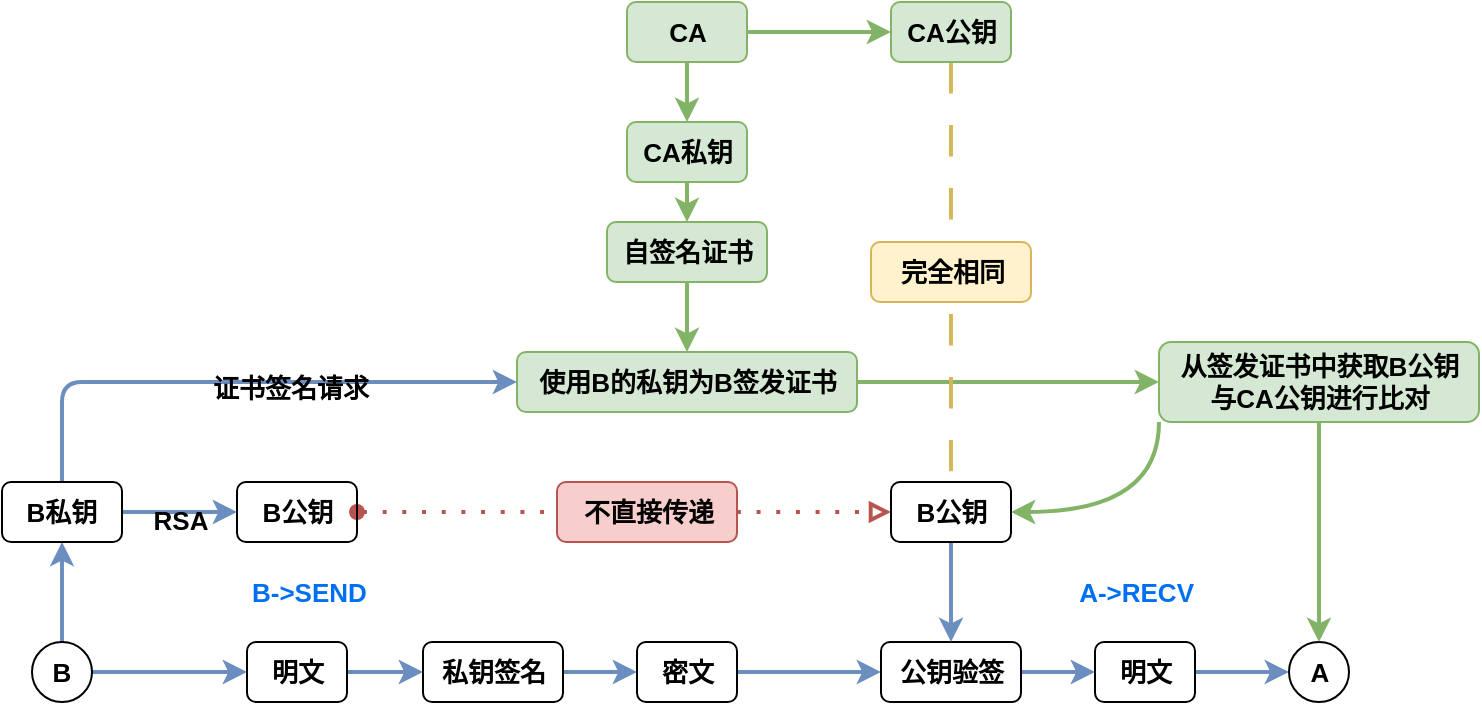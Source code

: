 <mxfile version="24.7.13">
  <diagram name="第 1 页" id="FnNnPvex6p6FiYV9A6Ly">
    <mxGraphModel dx="989" dy="538" grid="1" gridSize="10" guides="1" tooltips="1" connect="1" arrows="1" fold="1" page="1" pageScale="1" pageWidth="1169" pageHeight="827" math="0" shadow="0">
      <root>
        <mxCell id="0" />
        <mxCell id="1" parent="0" />
        <mxCell id="mtvK1GjAVpGi9GXHnzt9-1" value="" style="edgeStyle=orthogonalEdgeStyle;shape=connector;curved=0;rounded=1;orthogonalLoop=1;jettySize=auto;html=1;shadow=0;strokeColor=#6c8ebf;strokeWidth=1.968;align=center;verticalAlign=middle;fontFamily=Helvetica;fontSize=13;fontColor=default;labelBackgroundColor=none;endArrow=classic;fillColor=#dae8fc;fontStyle=1" parent="1" source="mtvK1GjAVpGi9GXHnzt9-2" target="mtvK1GjAVpGi9GXHnzt9-4" edge="1">
          <mxGeometry relative="1" as="geometry" />
        </mxCell>
        <mxCell id="mtvK1GjAVpGi9GXHnzt9-2" value="明文" style="rounded=1;whiteSpace=wrap;html=1;fontFamily=Helvetica;fontSize=13;fontColor=default;labelBackgroundColor=none;strokeColor=default;align=center;verticalAlign=middle;fillColor=default;fontStyle=1" parent="1" vertex="1">
          <mxGeometry x="317.5" y="510" width="50" height="30" as="geometry" />
        </mxCell>
        <mxCell id="mtvK1GjAVpGi9GXHnzt9-3" value="" style="edgeStyle=orthogonalEdgeStyle;shape=connector;curved=0;rounded=1;orthogonalLoop=1;jettySize=auto;html=1;shadow=0;strokeColor=#6c8ebf;strokeWidth=1.968;align=center;verticalAlign=middle;fontFamily=Helvetica;fontSize=13;fontColor=default;labelBackgroundColor=none;endArrow=classic;fillColor=#dae8fc;fontStyle=1" parent="1" source="mtvK1GjAVpGi9GXHnzt9-4" target="mtvK1GjAVpGi9GXHnzt9-6" edge="1">
          <mxGeometry relative="1" as="geometry" />
        </mxCell>
        <mxCell id="mtvK1GjAVpGi9GXHnzt9-4" value="私钥签名" style="whiteSpace=wrap;html=1;fontSize=13;rounded=1;labelBackgroundColor=none;strokeColor=default;align=center;verticalAlign=middle;fontFamily=Helvetica;fontColor=default;fillColor=default;fontStyle=1" parent="1" vertex="1">
          <mxGeometry x="405.5" y="510" width="70" height="30" as="geometry" />
        </mxCell>
        <mxCell id="mtvK1GjAVpGi9GXHnzt9-5" value="" style="edgeStyle=orthogonalEdgeStyle;shape=connector;curved=0;rounded=1;orthogonalLoop=1;jettySize=auto;html=1;shadow=0;strokeColor=#6c8ebf;strokeWidth=1.968;align=center;verticalAlign=middle;fontFamily=Helvetica;fontSize=13;fontColor=default;labelBackgroundColor=none;endArrow=classic;fillColor=#dae8fc;fontStyle=1" parent="1" source="mtvK1GjAVpGi9GXHnzt9-6" target="mtvK1GjAVpGi9GXHnzt9-8" edge="1">
          <mxGeometry relative="1" as="geometry" />
        </mxCell>
        <mxCell id="mtvK1GjAVpGi9GXHnzt9-6" value="密文" style="whiteSpace=wrap;html=1;fontSize=13;rounded=1;labelBackgroundColor=none;strokeColor=default;align=center;verticalAlign=middle;fontFamily=Helvetica;fontColor=default;fillColor=default;fontStyle=1" parent="1" vertex="1">
          <mxGeometry x="512.5" y="510" width="50" height="30" as="geometry" />
        </mxCell>
        <mxCell id="mtvK1GjAVpGi9GXHnzt9-7" value="" style="edgeStyle=orthogonalEdgeStyle;shape=connector;curved=0;rounded=1;orthogonalLoop=1;jettySize=auto;html=1;shadow=0;strokeColor=#6c8ebf;strokeWidth=1.968;align=center;verticalAlign=middle;fontFamily=Helvetica;fontSize=13;fontColor=default;labelBackgroundColor=none;endArrow=classic;fillColor=#dae8fc;fontStyle=1" parent="1" source="mtvK1GjAVpGi9GXHnzt9-8" target="mtvK1GjAVpGi9GXHnzt9-10" edge="1">
          <mxGeometry relative="1" as="geometry" />
        </mxCell>
        <mxCell id="mtvK1GjAVpGi9GXHnzt9-8" value="公钥验签" style="whiteSpace=wrap;html=1;fontSize=13;rounded=1;labelBackgroundColor=none;strokeColor=default;align=center;verticalAlign=middle;fontFamily=Helvetica;fontColor=default;fillColor=default;fontStyle=1" parent="1" vertex="1">
          <mxGeometry x="634.5" y="510" width="70" height="30" as="geometry" />
        </mxCell>
        <mxCell id="mtvK1GjAVpGi9GXHnzt9-9" style="edgeStyle=orthogonalEdgeStyle;shape=connector;curved=0;rounded=1;orthogonalLoop=1;jettySize=auto;html=1;entryX=0;entryY=0.5;entryDx=0;entryDy=0;shadow=0;strokeColor=#6c8ebf;strokeWidth=1.968;align=center;verticalAlign=middle;fontFamily=Helvetica;fontSize=13;fontColor=default;labelBackgroundColor=none;autosize=1;resizable=0;endArrow=classic;fillColor=#dae8fc;fontStyle=1" parent="1" source="mtvK1GjAVpGi9GXHnzt9-10" target="mtvK1GjAVpGi9GXHnzt9-31" edge="1">
          <mxGeometry relative="1" as="geometry" />
        </mxCell>
        <mxCell id="mtvK1GjAVpGi9GXHnzt9-10" value="明文" style="whiteSpace=wrap;html=1;fontSize=13;rounded=1;labelBackgroundColor=none;strokeColor=default;align=center;verticalAlign=middle;fontFamily=Helvetica;fontColor=default;fillColor=default;fontStyle=1" parent="1" vertex="1">
          <mxGeometry x="741.5" y="510" width="50" height="30" as="geometry" />
        </mxCell>
        <mxCell id="mtvK1GjAVpGi9GXHnzt9-11" value="B-&amp;gt;SEND" style="text;html=1;align=left;verticalAlign=middle;resizable=0;points=[];autosize=1;strokeColor=none;fillColor=none;fontSize=13;fontColor=#0070F2;fontFamily=Helvetica;fontStyle=1;rounded=1;labelBackgroundColor=none;" parent="1" vertex="1">
          <mxGeometry x="317.5" y="470" width="80" height="30" as="geometry" />
        </mxCell>
        <mxCell id="mtvK1GjAVpGi9GXHnzt9-12" value="A-&amp;gt;RECV" style="text;html=1;align=right;verticalAlign=middle;resizable=0;points=[];autosize=1;strokeColor=none;fillColor=none;fontSize=13;fontColor=#0070F2;fontFamily=Helvetica;fontStyle=1;rounded=1;labelBackgroundColor=none;" parent="1" vertex="1">
          <mxGeometry x="711.5" y="470" width="80" height="30" as="geometry" />
        </mxCell>
        <mxCell id="mtvK1GjAVpGi9GXHnzt9-13" style="edgeStyle=orthogonalEdgeStyle;shape=connector;curved=0;rounded=1;orthogonalLoop=1;jettySize=auto;html=1;exitX=0.5;exitY=1;exitDx=0;exitDy=0;entryX=0.5;entryY=0;entryDx=0;entryDy=0;shadow=0;strokeColor=#82b366;strokeWidth=1.968;align=center;verticalAlign=middle;fontFamily=Helvetica;fontSize=13;fontColor=default;labelBackgroundColor=none;autosize=1;resizable=0;endArrow=classic;fillColor=#d5e8d4;fontStyle=1" parent="1" source="mtvK1GjAVpGi9GXHnzt9-15" target="mtvK1GjAVpGi9GXHnzt9-17" edge="1">
          <mxGeometry relative="1" as="geometry" />
        </mxCell>
        <mxCell id="mtvK1GjAVpGi9GXHnzt9-14" value="" style="edgeStyle=orthogonalEdgeStyle;shape=connector;curved=0;rounded=1;orthogonalLoop=1;jettySize=auto;html=1;shadow=0;strokeColor=#82b366;strokeWidth=1.968;align=center;verticalAlign=middle;fontFamily=Helvetica;fontSize=13;fontColor=default;labelBackgroundColor=none;autosize=1;resizable=0;endArrow=classic;fillColor=#d5e8d4;fontStyle=1" parent="1" source="mtvK1GjAVpGi9GXHnzt9-15" target="mtvK1GjAVpGi9GXHnzt9-38" edge="1">
          <mxGeometry relative="1" as="geometry" />
        </mxCell>
        <mxCell id="mtvK1GjAVpGi9GXHnzt9-15" value="CA" style="whiteSpace=wrap;html=1;fontFamily=Helvetica;fontSize=13;labelBackgroundColor=none;rounded=1;fillColor=#d5e8d4;strokeColor=#82b366;fontStyle=1" parent="1" vertex="1">
          <mxGeometry x="507.5" y="190" width="60" height="30" as="geometry" />
        </mxCell>
        <mxCell id="mtvK1GjAVpGi9GXHnzt9-16" value="" style="edgeStyle=orthogonalEdgeStyle;shape=connector;curved=0;rounded=1;orthogonalLoop=1;jettySize=auto;html=1;shadow=0;strokeColor=#82b366;strokeWidth=1.968;align=center;verticalAlign=middle;fontFamily=Helvetica;fontSize=13;fontColor=default;labelBackgroundColor=none;autosize=1;resizable=0;endArrow=classic;fillColor=#d5e8d4;fontStyle=1" parent="1" source="mtvK1GjAVpGi9GXHnzt9-17" target="mtvK1GjAVpGi9GXHnzt9-19" edge="1">
          <mxGeometry relative="1" as="geometry" />
        </mxCell>
        <mxCell id="mtvK1GjAVpGi9GXHnzt9-17" value="CA私钥" style="whiteSpace=wrap;html=1;fontFamily=Helvetica;fontSize=13;labelBackgroundColor=none;rounded=1;fillColor=#d5e8d4;strokeColor=#82b366;fontStyle=1" parent="1" vertex="1">
          <mxGeometry x="507.5" y="250" width="60" height="30" as="geometry" />
        </mxCell>
        <mxCell id="mtvK1GjAVpGi9GXHnzt9-18" style="edgeStyle=orthogonalEdgeStyle;shape=connector;curved=0;rounded=1;orthogonalLoop=1;jettySize=auto;html=1;shadow=0;strokeColor=#82b366;strokeWidth=1.968;align=center;verticalAlign=middle;fontFamily=Helvetica;fontSize=13;fontColor=default;labelBackgroundColor=none;autosize=1;resizable=0;endArrow=classic;fillColor=#d5e8d4;fontStyle=1" parent="1" source="mtvK1GjAVpGi9GXHnzt9-19" target="mtvK1GjAVpGi9GXHnzt9-35" edge="1">
          <mxGeometry relative="1" as="geometry" />
        </mxCell>
        <mxCell id="mtvK1GjAVpGi9GXHnzt9-19" value="自签名证书" style="whiteSpace=wrap;html=1;fontSize=13;fillColor=#d5e8d4;strokeColor=#82b366;labelBackgroundColor=none;rounded=1;fontStyle=1" parent="1" vertex="1">
          <mxGeometry x="497.5" y="300" width="80" height="30" as="geometry" />
        </mxCell>
        <mxCell id="mtvK1GjAVpGi9GXHnzt9-20" value="" style="edgeStyle=orthogonalEdgeStyle;shape=connector;curved=0;rounded=1;orthogonalLoop=1;jettySize=auto;html=1;shadow=0;strokeColor=#6c8ebf;strokeWidth=1.968;align=center;verticalAlign=middle;fontFamily=Helvetica;fontSize=13;fontColor=default;labelBackgroundColor=none;autosize=1;resizable=0;endArrow=classic;fillColor=#dae8fc;fontStyle=1" parent="1" source="mtvK1GjAVpGi9GXHnzt9-22" target="mtvK1GjAVpGi9GXHnzt9-30" edge="1">
          <mxGeometry relative="1" as="geometry" />
        </mxCell>
        <mxCell id="mtvK1GjAVpGi9GXHnzt9-21" style="edgeStyle=orthogonalEdgeStyle;shape=connector;curved=0;rounded=1;orthogonalLoop=1;jettySize=auto;html=1;entryX=0;entryY=0.5;entryDx=0;entryDy=0;shadow=0;strokeColor=#6c8ebf;strokeWidth=1.968;align=center;verticalAlign=middle;fontFamily=Helvetica;fontSize=13;fontColor=default;labelBackgroundColor=none;autosize=1;resizable=0;endArrow=classic;fillColor=#dae8fc;fontStyle=1" parent="1" source="mtvK1GjAVpGi9GXHnzt9-22" target="mtvK1GjAVpGi9GXHnzt9-2" edge="1">
          <mxGeometry relative="1" as="geometry" />
        </mxCell>
        <mxCell id="mtvK1GjAVpGi9GXHnzt9-22" value="B" style="ellipse;whiteSpace=wrap;html=1;align=center;verticalAlign=middle;fontFamily=Helvetica;fontSize=13;fontColor=default;labelBackgroundColor=none;autosize=1;resizable=0;fillColor=none;gradientColor=none;rounded=1;fontStyle=1" parent="1" vertex="1">
          <mxGeometry x="210" y="510" width="30" height="30" as="geometry" />
        </mxCell>
        <mxCell id="mtvK1GjAVpGi9GXHnzt9-23" style="edgeStyle=orthogonalEdgeStyle;shape=connector;curved=0;rounded=1;orthogonalLoop=1;jettySize=auto;html=1;shadow=0;strokeColor=#b85450;strokeWidth=1.968;align=center;verticalAlign=middle;fontFamily=Helvetica;fontSize=13;fontColor=default;labelBackgroundColor=none;autosize=1;resizable=0;endArrow=block;fillColor=#f8cecc;dashed=1;dashPattern=1 4;endFill=0;startArrow=oval;startFill=1;fontStyle=1" parent="1" source="mtvK1GjAVpGi9GXHnzt9-25" target="mtvK1GjAVpGi9GXHnzt9-33" edge="1">
          <mxGeometry relative="1" as="geometry" />
        </mxCell>
        <mxCell id="mtvK1GjAVpGi9GXHnzt9-24" value="不直接传递" style="edgeLabel;html=1;align=center;verticalAlign=middle;resizable=0;points=[];rounded=1;fontFamily=Helvetica;fontSize=13;labelBackgroundColor=none;autosize=1;fillColor=#f8cecc;strokeColor=#b85450;fontStyle=1" parent="mtvK1GjAVpGi9GXHnzt9-23" vertex="1" connectable="0">
          <mxGeometry x="-0.429" y="-1" width="90" height="30" relative="1" as="geometry">
            <mxPoint x="24" y="-16" as="offset" />
          </mxGeometry>
        </mxCell>
        <mxCell id="mtvK1GjAVpGi9GXHnzt9-25" value="B公钥" style="whiteSpace=wrap;html=1;fontSize=13;fillColor=none;labelBackgroundColor=none;autosize=1;resizable=0;gradientColor=none;rounded=1;fontStyle=1" parent="1" vertex="1">
          <mxGeometry x="312.5" y="430" width="60" height="30" as="geometry" />
        </mxCell>
        <mxCell id="mtvK1GjAVpGi9GXHnzt9-26" style="edgeStyle=orthogonalEdgeStyle;shape=connector;rounded=1;orthogonalLoop=1;jettySize=auto;html=1;exitX=0.5;exitY=0;exitDx=0;exitDy=0;entryX=0;entryY=0.5;entryDx=0;entryDy=0;shadow=0;strokeColor=#6c8ebf;strokeWidth=1.968;align=center;verticalAlign=middle;fontFamily=Helvetica;fontSize=13;fontColor=default;labelBackgroundColor=none;autosize=1;resizable=0;endArrow=classic;fillColor=#dae8fc;fontStyle=1" parent="1" source="mtvK1GjAVpGi9GXHnzt9-30" target="mtvK1GjAVpGi9GXHnzt9-35" edge="1">
          <mxGeometry relative="1" as="geometry" />
        </mxCell>
        <mxCell id="mtvK1GjAVpGi9GXHnzt9-27" value="证书签名请求" style="edgeLabel;html=1;align=center;verticalAlign=middle;resizable=0;points=[];rounded=1;fontFamily=Helvetica;fontSize=13;fontColor=default;labelBackgroundColor=none;autosize=1;fillColor=none;gradientColor=none;fontStyle=1" parent="mtvK1GjAVpGi9GXHnzt9-26" vertex="1" connectable="0">
          <mxGeometry x="0.175" y="-3" width="100" height="30" relative="1" as="geometry">
            <mxPoint x="-49" y="-15" as="offset" />
          </mxGeometry>
        </mxCell>
        <mxCell id="mtvK1GjAVpGi9GXHnzt9-28" style="edgeStyle=orthogonalEdgeStyle;shape=connector;curved=0;rounded=1;orthogonalLoop=1;jettySize=auto;html=1;exitX=1;exitY=0.5;exitDx=0;exitDy=0;shadow=0;strokeColor=#6c8ebf;strokeWidth=1.968;align=center;verticalAlign=middle;fontFamily=Helvetica;fontSize=13;fontColor=default;labelBackgroundColor=none;autosize=1;resizable=0;endArrow=classic;fillColor=#dae8fc;fontStyle=1" parent="1" source="mtvK1GjAVpGi9GXHnzt9-30" target="mtvK1GjAVpGi9GXHnzt9-25" edge="1">
          <mxGeometry relative="1" as="geometry" />
        </mxCell>
        <mxCell id="mtvK1GjAVpGi9GXHnzt9-29" value="RSA" style="edgeLabel;html=1;align=center;verticalAlign=middle;resizable=0;points=[];rounded=1;fontFamily=Helvetica;fontSize=13;fontColor=default;labelBackgroundColor=none;autosize=1;fillColor=none;gradientColor=none;fontStyle=1" parent="mtvK1GjAVpGi9GXHnzt9-28" vertex="1" connectable="0">
          <mxGeometry x="0.012" y="-4" width="50" height="30" relative="1" as="geometry">
            <mxPoint x="-25" y="-15" as="offset" />
          </mxGeometry>
        </mxCell>
        <mxCell id="mtvK1GjAVpGi9GXHnzt9-30" value="B私钥" style="whiteSpace=wrap;html=1;fontSize=13;fillColor=none;labelBackgroundColor=none;autosize=1;resizable=0;gradientColor=none;rounded=1;fontStyle=1" parent="1" vertex="1">
          <mxGeometry x="195" y="430" width="60" height="30" as="geometry" />
        </mxCell>
        <mxCell id="mtvK1GjAVpGi9GXHnzt9-31" value="A" style="ellipse;whiteSpace=wrap;html=1;align=center;verticalAlign=middle;fontFamily=Helvetica;fontSize=13;fontColor=default;labelBackgroundColor=none;autosize=1;resizable=0;fillColor=none;gradientColor=none;rounded=1;fontStyle=1" parent="1" vertex="1">
          <mxGeometry x="838.5" y="510" width="30" height="30" as="geometry" />
        </mxCell>
        <mxCell id="mtvK1GjAVpGi9GXHnzt9-32" style="edgeStyle=orthogonalEdgeStyle;shape=connector;curved=0;rounded=1;orthogonalLoop=1;jettySize=auto;html=1;exitX=0.5;exitY=1;exitDx=0;exitDy=0;entryX=0.5;entryY=0;entryDx=0;entryDy=0;shadow=0;strokeColor=#6c8ebf;strokeWidth=1.968;align=center;verticalAlign=middle;fontFamily=Helvetica;fontSize=13;fontColor=default;labelBackgroundColor=none;autosize=1;resizable=0;endArrow=classic;fillColor=#dae8fc;fontStyle=1" parent="1" source="mtvK1GjAVpGi9GXHnzt9-33" target="mtvK1GjAVpGi9GXHnzt9-8" edge="1">
          <mxGeometry relative="1" as="geometry" />
        </mxCell>
        <mxCell id="mtvK1GjAVpGi9GXHnzt9-33" value="B公钥" style="whiteSpace=wrap;html=1;fontSize=13;fillColor=none;labelBackgroundColor=none;autosize=1;resizable=0;gradientColor=none;rounded=1;fontStyle=1" parent="1" vertex="1">
          <mxGeometry x="639.5" y="430" width="60" height="30" as="geometry" />
        </mxCell>
        <mxCell id="mtvK1GjAVpGi9GXHnzt9-34" style="edgeStyle=orthogonalEdgeStyle;shape=connector;curved=0;rounded=1;orthogonalLoop=1;jettySize=auto;html=1;exitX=1;exitY=0.5;exitDx=0;exitDy=0;shadow=0;strokeColor=#82b366;strokeWidth=1.968;align=center;verticalAlign=middle;fontFamily=Helvetica;fontSize=13;fontColor=default;labelBackgroundColor=none;autosize=1;resizable=0;endArrow=classic;fillColor=#d5e8d4;fontStyle=1" parent="1" source="mtvK1GjAVpGi9GXHnzt9-35" target="mtvK1GjAVpGi9GXHnzt9-41" edge="1">
          <mxGeometry relative="1" as="geometry" />
        </mxCell>
        <mxCell id="mtvK1GjAVpGi9GXHnzt9-35" value="使用B的私钥为B签发证书" style="whiteSpace=wrap;html=1;rounded=1;align=center;verticalAlign=middle;fontFamily=Helvetica;fontSize=13;labelBackgroundColor=none;autosize=1;resizable=0;fillColor=#d5e8d4;strokeColor=#82b366;fontStyle=1" parent="1" vertex="1">
          <mxGeometry x="452.5" y="365" width="170" height="30" as="geometry" />
        </mxCell>
        <mxCell id="mtvK1GjAVpGi9GXHnzt9-36" style="edgeStyle=orthogonalEdgeStyle;curved=0;rounded=1;orthogonalLoop=1;jettySize=auto;html=1;entryX=0.5;entryY=0;entryDx=0;entryDy=0;shadow=0;strokeColor=#d6b656;strokeWidth=1.968;align=center;verticalAlign=middle;fontFamily=Helvetica;fontSize=13;fontColor=default;labelBackgroundColor=none;autosize=1;resizable=0;endArrow=none;fillColor=#fff2cc;dashed=1;dashPattern=8 8;endFill=0;startArrow=none;startFill=0;fontStyle=1" parent="1" source="mtvK1GjAVpGi9GXHnzt9-38" target="mtvK1GjAVpGi9GXHnzt9-33" edge="1">
          <mxGeometry relative="1" as="geometry" />
        </mxCell>
        <mxCell id="mtvK1GjAVpGi9GXHnzt9-37" value="完全相同" style="edgeLabel;html=1;align=center;verticalAlign=middle;resizable=0;points=[];rounded=1;fontFamily=Helvetica;fontSize=13;labelBackgroundColor=none;autosize=1;fillColor=#fff2cc;strokeColor=#d6b656;fontStyle=1" parent="mtvK1GjAVpGi9GXHnzt9-36" vertex="1" connectable="0">
          <mxGeometry x="0.0" width="80" height="30" relative="1" as="geometry">
            <mxPoint x="-40" y="-15" as="offset" />
          </mxGeometry>
        </mxCell>
        <mxCell id="mtvK1GjAVpGi9GXHnzt9-38" value="CA公钥" style="whiteSpace=wrap;html=1;fontFamily=Helvetica;fontSize=13;labelBackgroundColor=none;rounded=1;fillColor=#d5e8d4;strokeColor=#82b366;fontStyle=1" parent="1" vertex="1">
          <mxGeometry x="639.5" y="190" width="60" height="30" as="geometry" />
        </mxCell>
        <mxCell id="mtvK1GjAVpGi9GXHnzt9-39" style="edgeStyle=orthogonalEdgeStyle;shape=connector;curved=0;rounded=1;orthogonalLoop=1;jettySize=auto;html=1;exitX=0.5;exitY=1;exitDx=0;exitDy=0;shadow=0;strokeColor=#82b366;strokeWidth=1.968;align=center;verticalAlign=middle;fontFamily=Helvetica;fontSize=13;fontColor=default;labelBackgroundColor=none;autosize=1;resizable=0;endArrow=classic;fillColor=#d5e8d4;fontStyle=1" parent="1" source="mtvK1GjAVpGi9GXHnzt9-41" target="mtvK1GjAVpGi9GXHnzt9-31" edge="1">
          <mxGeometry relative="1" as="geometry" />
        </mxCell>
        <mxCell id="mtvK1GjAVpGi9GXHnzt9-40" style="edgeStyle=orthogonalEdgeStyle;shape=connector;curved=1;rounded=1;orthogonalLoop=1;jettySize=auto;html=1;exitX=0;exitY=1;exitDx=0;exitDy=0;entryX=1;entryY=0.5;entryDx=0;entryDy=0;shadow=0;strokeColor=#82b366;strokeWidth=1.968;align=center;verticalAlign=middle;fontFamily=Helvetica;fontSize=13;fontColor=default;labelBackgroundColor=none;autosize=1;resizable=0;endArrow=classic;fillColor=#d5e8d4;fontStyle=1" parent="1" source="mtvK1GjAVpGi9GXHnzt9-41" target="mtvK1GjAVpGi9GXHnzt9-33" edge="1">
          <mxGeometry relative="1" as="geometry" />
        </mxCell>
        <mxCell id="mtvK1GjAVpGi9GXHnzt9-41" value="&lt;span style=&quot;text-wrap: nowrap; font-size: 13px;&quot;&gt;从签发证书中获取B公钥&lt;/span&gt;&lt;br style=&quot;text-wrap: nowrap; font-size: 13px;&quot;&gt;&lt;span style=&quot;text-wrap: nowrap; font-size: 13px;&quot;&gt;与CA公钥进行比对&lt;/span&gt;" style="rounded=1;whiteSpace=wrap;html=1;align=center;verticalAlign=middle;fontFamily=Helvetica;fontSize=13;labelBackgroundColor=none;autosize=1;resizable=0;fillColor=#d5e8d4;strokeColor=#82b366;fontStyle=1" parent="1" vertex="1">
          <mxGeometry x="773.5" y="360" width="160" height="40" as="geometry" />
        </mxCell>
      </root>
    </mxGraphModel>
  </diagram>
</mxfile>
